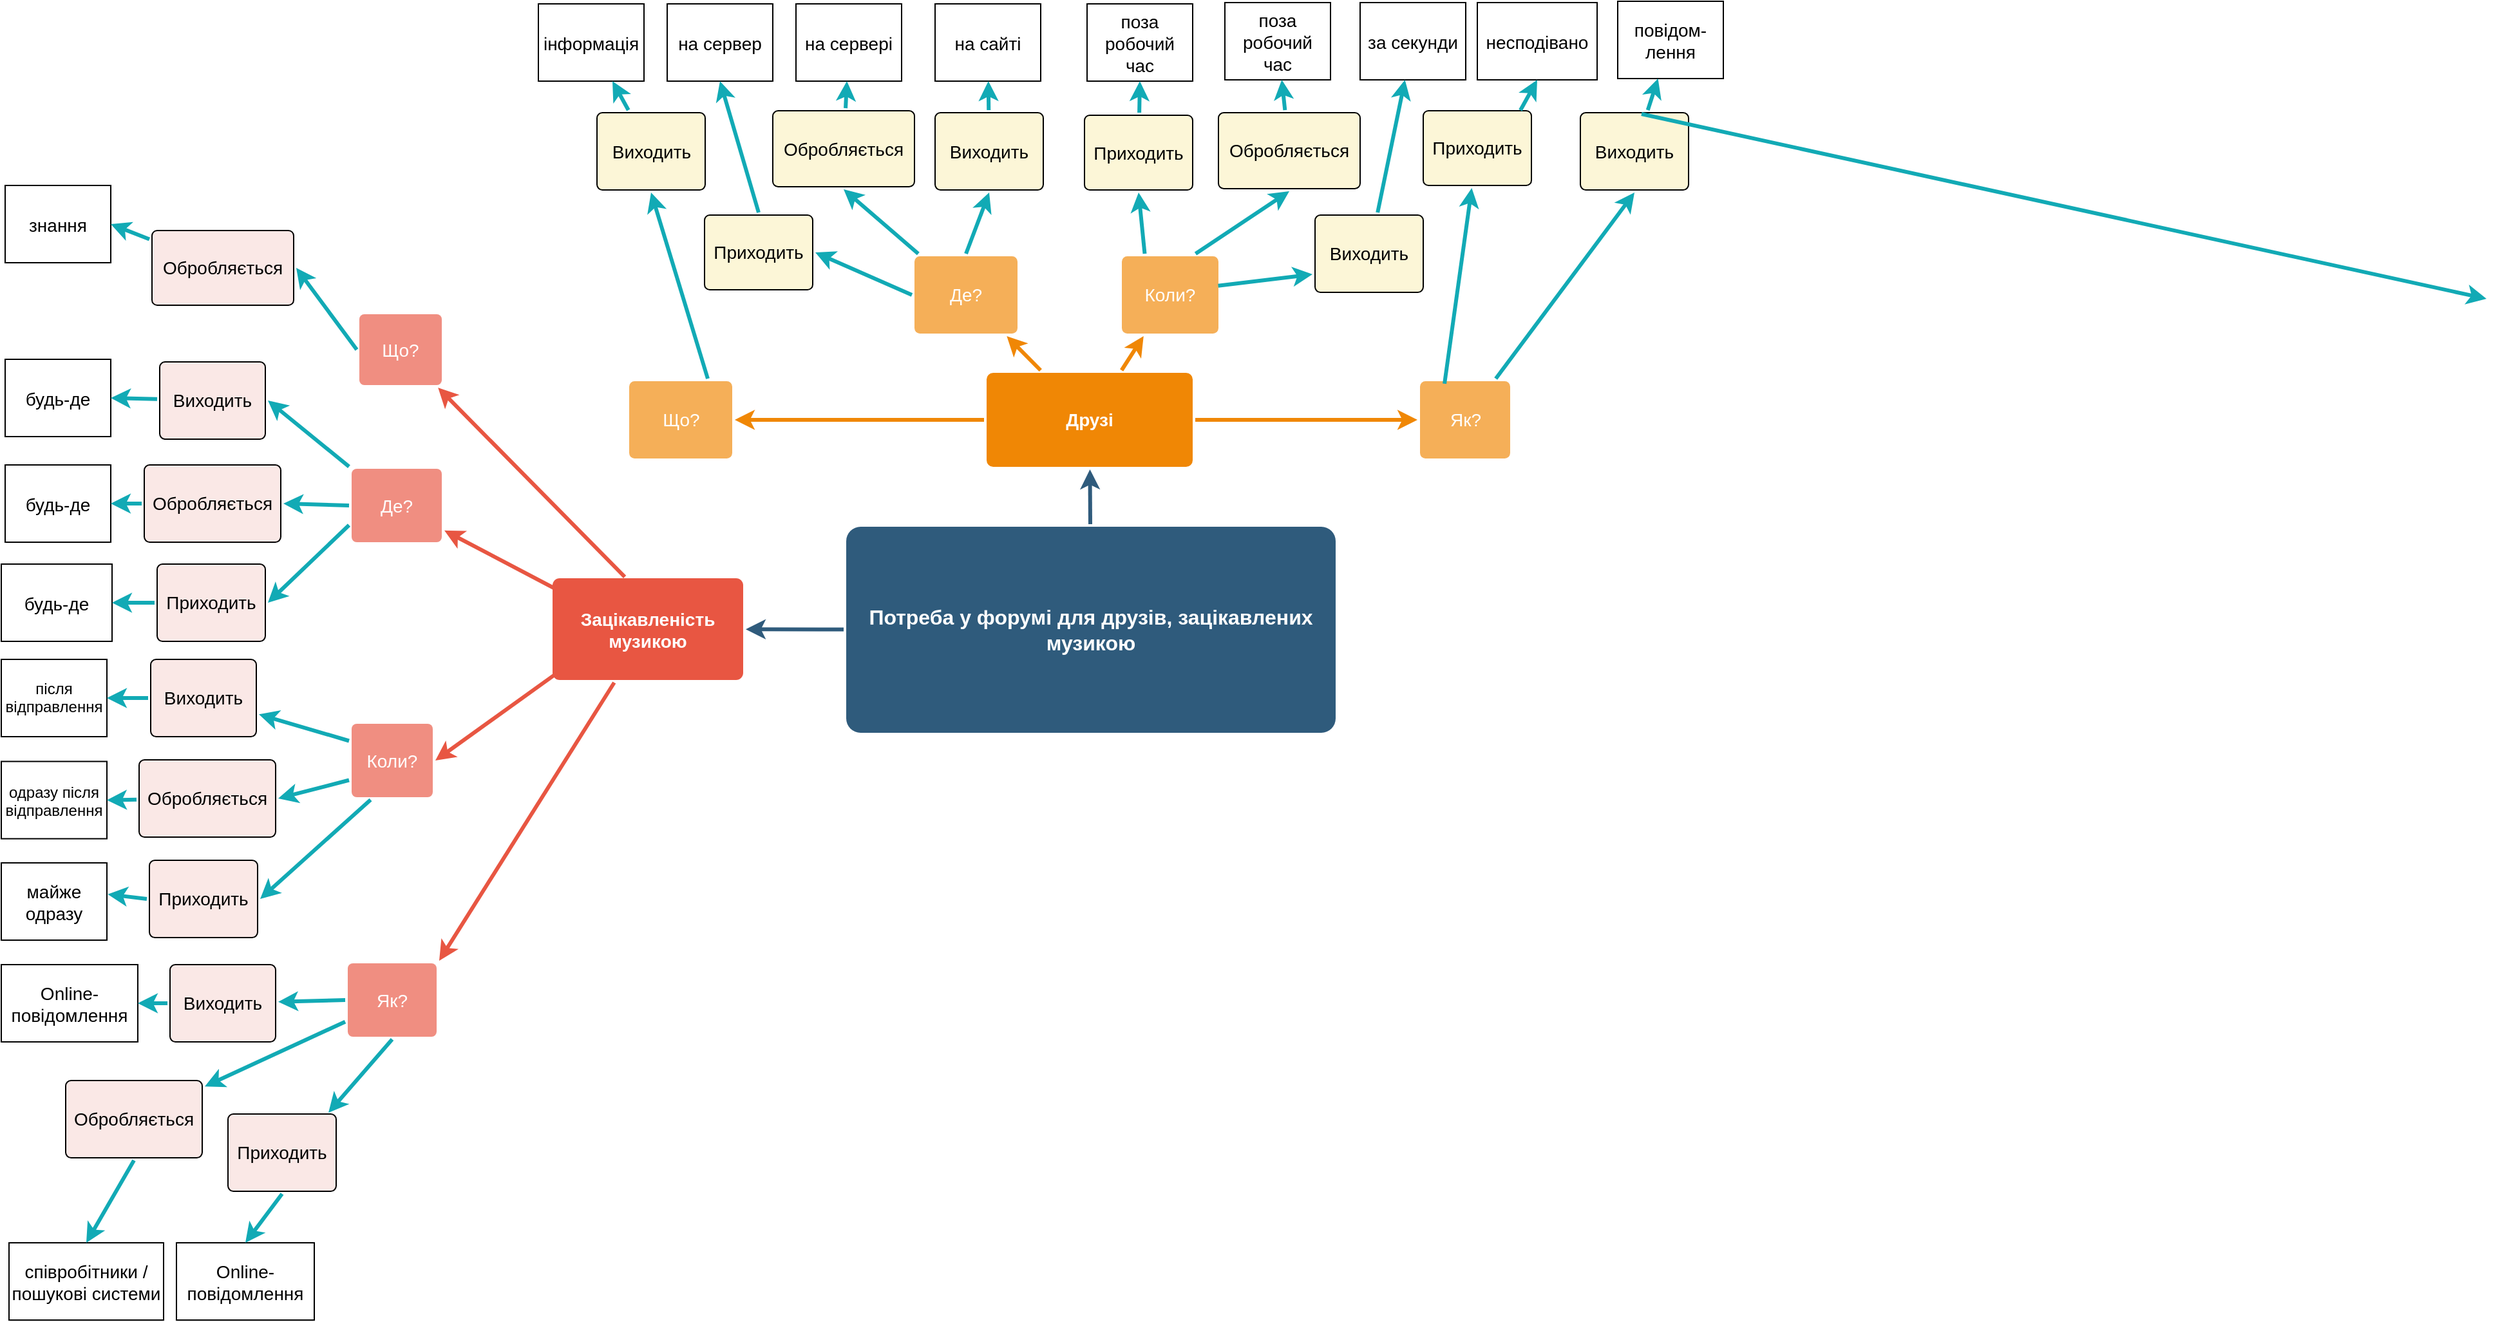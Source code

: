 <mxfile version="20.3.1" type="device"><diagram id="6a731a19-8d31-9384-78a2-239565b7b9f0" name="Page-1"><mxGraphModel dx="2585" dy="1367" grid="1" gridSize="10" guides="1" tooltips="1" connect="1" arrows="1" fold="1" page="1" pageScale="1" pageWidth="1654" pageHeight="1169" background="none" math="0" shadow="0"><root><mxCell id="0"/><mxCell id="1" parent="0"/><mxCell id="1745" value="" style="edgeStyle=none;rounded=0;jumpStyle=none;html=1;shadow=0;labelBackgroundColor=none;startArrow=none;startFill=0;endArrow=classic;endFill=1;jettySize=auto;orthogonalLoop=1;strokeColor=#2F5B7C;strokeWidth=3;fontFamily=Helvetica;fontSize=16;fontColor=#23445D;spacing=5;" parent="1" source="1749" target="1764" edge="1"><mxGeometry relative="1" as="geometry"/></mxCell><mxCell id="1748" value="" style="edgeStyle=none;rounded=0;jumpStyle=none;html=1;shadow=0;labelBackgroundColor=none;startArrow=none;startFill=0;endArrow=classic;endFill=1;jettySize=auto;orthogonalLoop=1;strokeColor=#2F5B7C;strokeWidth=3;fontFamily=Helvetica;fontSize=16;fontColor=#23445D;spacing=5;" parent="1" source="1749" target="1753" edge="1"><mxGeometry relative="1" as="geometry"/></mxCell><mxCell id="1749" value="&lt;div&gt;Потреба у форумі для друзів, зацікавлених музикою&lt;br&gt;&lt;/div&gt;" style="rounded=1;whiteSpace=wrap;html=1;shadow=0;labelBackgroundColor=none;strokeColor=none;strokeWidth=3;fillColor=#2F5B7C;fontFamily=Helvetica;fontSize=16;fontColor=#FFFFFF;align=center;fontStyle=1;spacing=5;arcSize=7;perimeterSpacing=2;" parent="1" vertex="1"><mxGeometry x="660" y="480" width="380" height="160" as="geometry"/></mxCell><mxCell id="1753" value="Зацікавленість музикою" style="rounded=1;whiteSpace=wrap;html=1;shadow=0;labelBackgroundColor=none;strokeColor=none;strokeWidth=3;fillColor=#e85642;fontFamily=Helvetica;fontSize=14;fontColor=#FFFFFF;align=center;spacing=5;fontStyle=1;arcSize=7;perimeterSpacing=2;" parent="1" vertex="1"><mxGeometry x="432" y="520" width="148" height="79" as="geometry"/></mxCell><mxCell id="1764" value="Друзі" style="rounded=1;whiteSpace=wrap;html=1;shadow=0;labelBackgroundColor=none;strokeColor=none;strokeWidth=3;fillColor=#F08705;fontFamily=Helvetica;fontSize=14;fontColor=#FFFFFF;align=center;spacing=5;fontStyle=1;arcSize=7;perimeterSpacing=2;" parent="1" vertex="1"><mxGeometry x="769" y="360.5" width="160" height="73" as="geometry"/></mxCell><mxCell id="KxXHiPZeeXsI9hDlDG1h-1823" value="Коли?" style="rounded=1;whiteSpace=wrap;html=1;shadow=0;labelBackgroundColor=none;strokeColor=none;strokeWidth=3;fillColor=#f5af58;fontFamily=Helvetica;fontSize=14;fontColor=#FFFFFF;align=center;spacing=5;arcSize=7;perimeterSpacing=2;" parent="1" vertex="1"><mxGeometry x="874" y="270" width="75" height="60" as="geometry"/></mxCell><mxCell id="KxXHiPZeeXsI9hDlDG1h-1824" value="" style="edgeStyle=none;rounded=0;jumpStyle=none;html=1;shadow=0;labelBackgroundColor=none;startArrow=none;startFill=0;endArrow=classic;endFill=1;jettySize=auto;orthogonalLoop=1;strokeColor=#F08705;strokeWidth=3;fontFamily=Helvetica;fontSize=14;fontColor=#FFFFFF;spacing=5;" parent="1" source="1764" target="KxXHiPZeeXsI9hDlDG1h-1823" edge="1"><mxGeometry relative="1" as="geometry"><mxPoint x="878" y="376" as="sourcePoint"/></mxGeometry></mxCell><mxCell id="KxXHiPZeeXsI9hDlDG1h-1825" value="Де?" style="rounded=1;whiteSpace=wrap;html=1;shadow=0;labelBackgroundColor=none;strokeColor=none;strokeWidth=3;fillColor=#f5af58;fontFamily=Helvetica;fontSize=14;fontColor=#FFFFFF;align=center;spacing=5;arcSize=7;perimeterSpacing=2;" parent="1" vertex="1"><mxGeometry x="713" y="270" width="80" height="60" as="geometry"/></mxCell><mxCell id="KxXHiPZeeXsI9hDlDG1h-1826" value="" style="edgeStyle=none;rounded=0;jumpStyle=none;html=1;shadow=0;labelBackgroundColor=none;startArrow=none;startFill=0;endArrow=classic;endFill=1;jettySize=auto;orthogonalLoop=1;strokeColor=#F08705;strokeWidth=3;fontFamily=Helvetica;fontSize=14;fontColor=#FFFFFF;spacing=5;" parent="1" source="1764" target="KxXHiPZeeXsI9hDlDG1h-1825" edge="1"><mxGeometry relative="1" as="geometry"><mxPoint x="827.603" y="378.5" as="sourcePoint"/></mxGeometry></mxCell><mxCell id="KxXHiPZeeXsI9hDlDG1h-1827" value="Що?" style="rounded=1;whiteSpace=wrap;html=1;shadow=0;labelBackgroundColor=none;strokeColor=none;strokeWidth=3;fillColor=#f5af58;fontFamily=Helvetica;fontSize=14;fontColor=#FFFFFF;align=center;spacing=5;arcSize=7;perimeterSpacing=2;" parent="1" vertex="1"><mxGeometry x="491.5" y="367" width="80" height="60" as="geometry"/></mxCell><mxCell id="KxXHiPZeeXsI9hDlDG1h-1828" value="" style="edgeStyle=none;rounded=0;jumpStyle=none;html=1;shadow=0;labelBackgroundColor=none;startArrow=none;startFill=0;endArrow=classic;endFill=1;jettySize=auto;orthogonalLoop=1;strokeColor=#F08705;strokeWidth=3;fontFamily=Helvetica;fontSize=14;fontColor=#FFFFFF;spacing=5;exitX=0;exitY=0.5;exitDx=0;exitDy=0;" parent="1" source="1764" target="KxXHiPZeeXsI9hDlDG1h-1827" edge="1"><mxGeometry relative="1" as="geometry"><mxPoint x="779" y="413" as="sourcePoint"/></mxGeometry></mxCell><mxCell id="KxXHiPZeeXsI9hDlDG1h-1829" value="Як?" style="rounded=1;whiteSpace=wrap;html=1;shadow=0;labelBackgroundColor=none;strokeColor=none;strokeWidth=3;fillColor=#f5af58;fontFamily=Helvetica;fontSize=14;fontColor=#FFFFFF;align=center;spacing=5;arcSize=7;perimeterSpacing=2;" parent="1" vertex="1"><mxGeometry x="1105.5" y="367" width="70" height="60" as="geometry"/></mxCell><mxCell id="KxXHiPZeeXsI9hDlDG1h-1830" value="" style="edgeStyle=none;rounded=0;jumpStyle=none;html=1;shadow=0;labelBackgroundColor=none;startArrow=none;startFill=0;endArrow=classic;endFill=1;jettySize=auto;orthogonalLoop=1;strokeColor=#F08705;strokeWidth=3;fontFamily=Helvetica;fontSize=14;fontColor=#FFFFFF;spacing=5;entryX=0;entryY=0.5;entryDx=0;entryDy=0;exitX=1;exitY=0.5;exitDx=0;exitDy=0;" parent="1" source="1764" target="KxXHiPZeeXsI9hDlDG1h-1829" edge="1"><mxGeometry relative="1" as="geometry"><mxPoint x="905" y="436" as="sourcePoint"/><mxPoint x="959.302" y="368" as="targetPoint"/></mxGeometry></mxCell><mxCell id="KxXHiPZeeXsI9hDlDG1h-1841" value="" style="edgeStyle=none;rounded=1;jumpStyle=none;html=1;shadow=0;labelBackgroundColor=none;startArrow=none;startFill=0;jettySize=auto;orthogonalLoop=1;strokeColor=#E85642;strokeWidth=3;fontFamily=Helvetica;fontSize=14;fontColor=#FFFFFF;spacing=5;fontStyle=1;fillColor=#b0e3e6;exitX=0.382;exitY=0.011;exitDx=0;exitDy=0;exitPerimeter=0;" parent="1" source="1753" target="KxXHiPZeeXsI9hDlDG1h-1842" edge="1"><mxGeometry relative="1" as="geometry"><mxPoint x="319.359" y="523.5" as="sourcePoint"/></mxGeometry></mxCell><mxCell id="KxXHiPZeeXsI9hDlDG1h-1842" value="Що?" style="rounded=1;whiteSpace=wrap;html=1;shadow=0;labelBackgroundColor=none;strokeColor=none;strokeWidth=3;fillColor=#f08e81;fontFamily=Helvetica;fontSize=14;fontColor=#FFFFFF;align=center;spacing=5;fontStyle=0;arcSize=7;perimeterSpacing=2;" parent="1" vertex="1"><mxGeometry x="282" y="315" width="64" height="55" as="geometry"/></mxCell><mxCell id="KxXHiPZeeXsI9hDlDG1h-1843" value="" style="edgeStyle=none;rounded=1;jumpStyle=none;html=1;shadow=0;labelBackgroundColor=none;startArrow=none;startFill=0;jettySize=auto;orthogonalLoop=1;strokeColor=#E85642;strokeWidth=3;fontFamily=Helvetica;fontSize=14;fontColor=#FFFFFF;spacing=5;fontStyle=1;fillColor=#b0e3e6;exitX=0.03;exitY=0.125;exitDx=0;exitDy=0;exitPerimeter=0;" parent="1" source="1753" target="KxXHiPZeeXsI9hDlDG1h-1844" edge="1"><mxGeometry relative="1" as="geometry"><mxPoint x="396.958" y="623.008" as="sourcePoint"/></mxGeometry></mxCell><mxCell id="KxXHiPZeeXsI9hDlDG1h-1844" value="Де?" style="rounded=1;whiteSpace=wrap;html=1;shadow=0;labelBackgroundColor=none;strokeColor=none;strokeWidth=3;fillColor=#f08e81;fontFamily=Helvetica;fontSize=14;fontColor=#FFFFFF;align=center;spacing=5;fontStyle=0;arcSize=7;perimeterSpacing=2;" parent="1" vertex="1"><mxGeometry x="276" y="435" width="70" height="57" as="geometry"/></mxCell><mxCell id="KxXHiPZeeXsI9hDlDG1h-1845" value="" style="edgeStyle=none;rounded=1;jumpStyle=none;html=1;shadow=0;labelBackgroundColor=none;startArrow=none;startFill=0;jettySize=auto;orthogonalLoop=1;strokeColor=#E85642;strokeWidth=3;fontFamily=Helvetica;fontSize=14;fontColor=#FFFFFF;spacing=5;fontStyle=1;fillColor=#b0e3e6;entryX=1;entryY=0.5;entryDx=0;entryDy=0;exitX=0.04;exitY=0.906;exitDx=0;exitDy=0;exitPerimeter=0;" parent="1" source="1753" target="KxXHiPZeeXsI9hDlDG1h-1846" edge="1"><mxGeometry relative="1" as="geometry"><mxPoint x="430.958" y="741.008" as="sourcePoint"/></mxGeometry></mxCell><mxCell id="KxXHiPZeeXsI9hDlDG1h-1846" value="Коли?" style="rounded=1;whiteSpace=wrap;html=1;shadow=0;labelBackgroundColor=none;strokeColor=none;strokeWidth=3;fillColor=#f08e81;fontFamily=Helvetica;fontSize=14;fontColor=#FFFFFF;align=center;spacing=5;fontStyle=0;arcSize=7;perimeterSpacing=2;" parent="1" vertex="1"><mxGeometry x="276" y="633" width="63" height="57" as="geometry"/></mxCell><mxCell id="KxXHiPZeeXsI9hDlDG1h-1847" value="" style="edgeStyle=none;rounded=1;jumpStyle=none;html=1;shadow=0;labelBackgroundColor=none;startArrow=none;startFill=0;jettySize=auto;orthogonalLoop=1;strokeColor=#E85642;strokeWidth=3;fontFamily=Helvetica;fontSize=14;fontColor=#FFFFFF;spacing=5;fontStyle=1;fillColor=#b0e3e6;entryX=1;entryY=0;entryDx=0;entryDy=0;" parent="1" source="1753" target="KxXHiPZeeXsI9hDlDG1h-1848" edge="1"><mxGeometry relative="1" as="geometry"><mxPoint x="472.958" y="757.008" as="sourcePoint"/></mxGeometry></mxCell><mxCell id="KxXHiPZeeXsI9hDlDG1h-1848" value="Як?" style="rounded=1;whiteSpace=wrap;html=1;shadow=0;labelBackgroundColor=none;strokeColor=none;strokeWidth=3;fillColor=#f08e81;fontFamily=Helvetica;fontSize=14;fontColor=#FFFFFF;align=center;spacing=5;fontStyle=0;arcSize=7;perimeterSpacing=2;" parent="1" vertex="1"><mxGeometry x="273" y="819" width="69" height="57" as="geometry"/></mxCell><mxCell id="KxXHiPZeeXsI9hDlDG1h-1894" value="Виходить" style="rounded=1;whiteSpace=wrap;html=1;shadow=0;fillColor=#fae8e6;fontFamily=Helvetica;fontSize=14;fontColor=#000000;align=center;spacing=5;fontStyle=0;arcSize=7;perimeterSpacing=2;direction=south;" parent="1" vertex="1"><mxGeometry x="127" y="352" width="82" height="60" as="geometry"/></mxCell><mxCell id="KxXHiPZeeXsI9hDlDG1h-1895" value="Приходить" style="rounded=1;whiteSpace=wrap;html=1;shadow=0;fillColor=#fae8e6;fontFamily=Helvetica;fontSize=14;fontColor=#000000;align=center;spacing=5;fontStyle=0;arcSize=7;perimeterSpacing=2;direction=south;" parent="1" vertex="1"><mxGeometry x="125" y="509" width="84" height="60" as="geometry"/></mxCell><mxCell id="KxXHiPZeeXsI9hDlDG1h-1896" value="будь-де" style="fontFamily=Helvetica;fontSize=14;" parent="1" vertex="1"><mxGeometry x="7" y="350" width="82" height="60" as="geometry"/></mxCell><mxCell id="KxXHiPZeeXsI9hDlDG1h-1897" value="" style="edgeStyle=none;rounded=1;jumpStyle=none;html=1;shadow=0;labelBackgroundColor=none;startArrow=none;startFill=0;jettySize=auto;orthogonalLoop=1;strokeColor=#12AAB5;strokeWidth=3;fontFamily=Helvetica;fontSize=14;fontColor=#FFFFFF;spacing=5;fontStyle=1;fillColor=#b0e3e6;entryX=1;entryY=0.5;entryDx=0;entryDy=0;" parent="1" source="KxXHiPZeeXsI9hDlDG1h-1894" target="KxXHiPZeeXsI9hDlDG1h-1896" edge="1"><mxGeometry relative="1" as="geometry"><mxPoint x="120.5" y="417.5" as="sourcePoint"/><mxPoint x="112" y="365.5" as="targetPoint"/></mxGeometry></mxCell><mxCell id="KxXHiPZeeXsI9hDlDG1h-1898" value="будь-де" style="fontFamily=Helvetica;fontSize=14;" parent="1" vertex="1"><mxGeometry x="7" y="432" width="82" height="60" as="geometry"/></mxCell><mxCell id="KxXHiPZeeXsI9hDlDG1h-1899" value="будь-де" style="fontFamily=Helvetica;fontSize=14;" parent="1" vertex="1"><mxGeometry x="4" y="509" width="86" height="60" as="geometry"/></mxCell><mxCell id="KxXHiPZeeXsI9hDlDG1h-1900" value="" style="edgeStyle=none;rounded=1;jumpStyle=none;html=1;shadow=0;labelBackgroundColor=none;startArrow=none;startFill=0;jettySize=auto;orthogonalLoop=1;strokeColor=#12AAB5;strokeWidth=3;fontFamily=Helvetica;fontSize=14;fontColor=#FFFFFF;spacing=5;fontStyle=1;fillColor=#b0e3e6;entryX=1;entryY=0.5;entryDx=0;entryDy=0;" parent="1" source="KxXHiPZeeXsI9hDlDG1h-1895" target="KxXHiPZeeXsI9hDlDG1h-1899" edge="1"><mxGeometry relative="1" as="geometry"><mxPoint x="113" y="646.5" as="sourcePoint"/><mxPoint x="97" y="544" as="targetPoint"/></mxGeometry></mxCell><mxCell id="KxXHiPZeeXsI9hDlDG1h-1901" value="" style="edgeStyle=none;rounded=1;jumpStyle=none;html=1;shadow=0;labelBackgroundColor=none;startArrow=none;startFill=0;jettySize=auto;orthogonalLoop=1;strokeColor=#12AAB5;strokeWidth=3;fontFamily=Helvetica;fontSize=14;fontColor=#FFFFFF;spacing=5;fontStyle=1;fillColor=#b0e3e6;entryX=1;entryY=0.5;entryDx=0;entryDy=0;exitX=0.5;exitY=1;exitDx=0;exitDy=0;" parent="1" source="KxXHiPZeeXsI9hDlDG1h-1910" target="KxXHiPZeeXsI9hDlDG1h-1898" edge="1"><mxGeometry relative="1" as="geometry"><mxPoint x="-5" y="459.076" as="sourcePoint"/><mxPoint x="148" y="656.5" as="targetPoint"/></mxGeometry></mxCell><mxCell id="KxXHiPZeeXsI9hDlDG1h-1902" value="Виходить" style="rounded=1;whiteSpace=wrap;html=1;shadow=0;fillColor=#fae8e6;fontFamily=Helvetica;fontSize=14;fontColor=#000000;align=center;spacing=5;fontStyle=0;arcSize=7;perimeterSpacing=2;direction=south;" parent="1" vertex="1"><mxGeometry x="120" y="583" width="82" height="60" as="geometry"/></mxCell><mxCell id="KxXHiPZeeXsI9hDlDG1h-1903" value="Приходить" style="rounded=1;whiteSpace=wrap;html=1;shadow=0;fillColor=#fae8e6;fontFamily=Helvetica;fontSize=14;fontColor=#000000;align=center;spacing=5;fontStyle=0;arcSize=7;perimeterSpacing=2;direction=south;" parent="1" vertex="1"><mxGeometry x="119" y="739" width="84" height="60" as="geometry"/></mxCell><mxCell id="KxXHiPZeeXsI9hDlDG1h-1904" value="після&#xA;відправлення&#xA;" style="fontFamily=Helvetica;fontSize=12;verticalAlign=bottom;" parent="1" vertex="1"><mxGeometry x="4" y="583" width="82" height="60" as="geometry"/></mxCell><mxCell id="KxXHiPZeeXsI9hDlDG1h-1905" value="" style="edgeStyle=none;rounded=1;jumpStyle=none;html=1;shadow=0;labelBackgroundColor=none;startArrow=none;startFill=0;jettySize=auto;orthogonalLoop=1;strokeColor=#12AAB5;strokeWidth=3;fontFamily=Helvetica;fontSize=14;fontColor=#FFFFFF;spacing=5;fontStyle=1;fillColor=#b0e3e6;entryX=1;entryY=0.5;entryDx=0;entryDy=0;" parent="1" source="KxXHiPZeeXsI9hDlDG1h-1902" target="KxXHiPZeeXsI9hDlDG1h-1904" edge="1"><mxGeometry relative="1" as="geometry"><mxPoint x="124.5" y="650.5" as="sourcePoint"/><mxPoint x="116" y="598.5" as="targetPoint"/></mxGeometry></mxCell><mxCell id="KxXHiPZeeXsI9hDlDG1h-1906" value="одразу після&#xA;відправлення" style="fontFamily=Helvetica;fontSize=12;spacing=0;" parent="1" vertex="1"><mxGeometry x="4" y="662.25" width="82" height="60" as="geometry"/></mxCell><mxCell id="KxXHiPZeeXsI9hDlDG1h-1907" value="майже&#xA;одразу" style="fontFamily=Helvetica;fontSize=14;" parent="1" vertex="1"><mxGeometry x="4" y="741" width="82" height="60" as="geometry"/></mxCell><mxCell id="KxXHiPZeeXsI9hDlDG1h-1908" value="" style="edgeStyle=none;rounded=1;jumpStyle=none;html=1;shadow=0;labelBackgroundColor=none;startArrow=none;startFill=0;jettySize=auto;orthogonalLoop=1;strokeColor=#12AAB5;strokeWidth=3;fontFamily=Helvetica;fontSize=14;fontColor=#FFFFFF;spacing=5;fontStyle=1;fillColor=#b0e3e6;entryX=1.008;entryY=0.406;entryDx=0;entryDy=0;entryPerimeter=0;exitX=0.5;exitY=1;exitDx=0;exitDy=0;" parent="1" source="KxXHiPZeeXsI9hDlDG1h-1903" target="KxXHiPZeeXsI9hDlDG1h-1907" edge="1"><mxGeometry relative="1" as="geometry"><mxPoint x="117" y="879.5" as="sourcePoint"/><mxPoint x="40" y="903.623" as="targetPoint"/></mxGeometry></mxCell><mxCell id="KxXHiPZeeXsI9hDlDG1h-1909" value="" style="edgeStyle=none;rounded=1;jumpStyle=none;html=1;shadow=0;labelBackgroundColor=none;startArrow=none;startFill=0;jettySize=auto;orthogonalLoop=1;strokeColor=#12AAB5;strokeWidth=3;fontFamily=Helvetica;fontSize=14;fontColor=#FFFFFF;spacing=5;fontStyle=1;fillColor=#b0e3e6;entryX=1;entryY=0.5;entryDx=0;entryDy=0;" parent="1" source="KxXHiPZeeXsI9hDlDG1h-1911" target="KxXHiPZeeXsI9hDlDG1h-1906" edge="1"><mxGeometry relative="1" as="geometry"><mxPoint x="-1.0" y="692.018" as="sourcePoint"/><mxPoint x="152" y="889.5" as="targetPoint"/></mxGeometry></mxCell><mxCell id="KxXHiPZeeXsI9hDlDG1h-1910" value="Обробляється" style="rounded=1;whiteSpace=wrap;html=1;shadow=0;fillColor=#fae8e6;fontFamily=Helvetica;fontSize=14;fontColor=#000000;align=center;spacing=5;fontStyle=0;arcSize=7;perimeterSpacing=2;direction=south;" parent="1" vertex="1"><mxGeometry x="115" y="432" width="106" height="60" as="geometry"/></mxCell><mxCell id="KxXHiPZeeXsI9hDlDG1h-1911" value="Обробляється" style="rounded=1;whiteSpace=wrap;html=1;shadow=0;fillColor=#fae8e6;fontFamily=Helvetica;fontSize=14;fontColor=#000000;align=center;spacing=5;fontStyle=0;arcSize=7;perimeterSpacing=2;direction=south;" parent="1" vertex="1"><mxGeometry x="111" y="661" width="106" height="60" as="geometry"/></mxCell><mxCell id="KxXHiPZeeXsI9hDlDG1h-1916" value="Обробляється" style="rounded=1;whiteSpace=wrap;html=1;shadow=0;fillColor=#fae8e6;fontFamily=Helvetica;fontSize=14;fontColor=#000000;align=center;spacing=5;fontStyle=0;arcSize=7;perimeterSpacing=2;direction=south;" parent="1" vertex="1"><mxGeometry x="121" y="250" width="110" height="58" as="geometry"/></mxCell><mxCell id="KxXHiPZeeXsI9hDlDG1h-1919" value="" style="edgeStyle=none;rounded=1;jumpStyle=none;html=1;shadow=0;labelBackgroundColor=none;startArrow=none;startFill=0;jettySize=auto;orthogonalLoop=1;strokeColor=#12AAB5;strokeWidth=3;fontFamily=Helvetica;fontSize=14;fontColor=#FFFFFF;spacing=5;fontStyle=1;fillColor=#b0e3e6;exitX=0;exitY=0.5;exitDx=0;exitDy=0;entryX=0.5;entryY=0;entryDx=0;entryDy=0;" parent="1" source="KxXHiPZeeXsI9hDlDG1h-1842" target="KxXHiPZeeXsI9hDlDG1h-1916" edge="1"><mxGeometry relative="1" as="geometry"><mxPoint x="379" y="323" as="sourcePoint"/><mxPoint x="427" y="253.0" as="targetPoint"/></mxGeometry></mxCell><mxCell id="KxXHiPZeeXsI9hDlDG1h-1921" value="знання" style="fontFamily=Helvetica;fontSize=14;" parent="1" vertex="1"><mxGeometry x="7" y="215" width="82" height="60" as="geometry"/></mxCell><mxCell id="KxXHiPZeeXsI9hDlDG1h-1922" value="" style="edgeStyle=none;rounded=1;jumpStyle=none;html=1;shadow=0;labelBackgroundColor=none;startArrow=none;startFill=0;jettySize=auto;orthogonalLoop=1;strokeColor=#12AAB5;strokeWidth=3;fontFamily=Helvetica;fontSize=14;fontColor=#FFFFFF;spacing=5;fontStyle=1;fillColor=#b0e3e6;entryX=1;entryY=0.5;entryDx=0;entryDy=0;" parent="1" source="KxXHiPZeeXsI9hDlDG1h-1916" target="KxXHiPZeeXsI9hDlDG1h-1921" edge="1"><mxGeometry relative="1" as="geometry"><mxPoint x="479.5" y="342" as="sourcePoint"/><mxPoint x="471" y="290" as="targetPoint"/></mxGeometry></mxCell><mxCell id="KxXHiPZeeXsI9hDlDG1h-1953" value="" style="edgeStyle=none;rounded=1;jumpStyle=none;html=1;shadow=0;labelBackgroundColor=none;startArrow=none;startFill=0;jettySize=auto;orthogonalLoop=1;strokeColor=#12AAB5;strokeWidth=3;fontFamily=Helvetica;fontSize=14;fontColor=#FFFFFF;spacing=5;fontStyle=1;fillColor=#b0e3e6;entryX=0.5;entryY=0;entryDx=0;entryDy=0;" parent="1" source="KxXHiPZeeXsI9hDlDG1h-1844" target="KxXHiPZeeXsI9hDlDG1h-1894" edge="1"><mxGeometry relative="1" as="geometry"><mxPoint x="107" y="368.911" as="sourcePoint"/><mxPoint x="71.0" y="368" as="targetPoint"/></mxGeometry></mxCell><mxCell id="KxXHiPZeeXsI9hDlDG1h-1954" value="" style="edgeStyle=none;rounded=1;jumpStyle=none;html=1;shadow=0;labelBackgroundColor=none;startArrow=none;startFill=0;jettySize=auto;orthogonalLoop=1;strokeColor=#12AAB5;strokeWidth=3;fontFamily=Helvetica;fontSize=14;fontColor=#FFFFFF;spacing=5;fontStyle=1;fillColor=#b0e3e6;entryX=0.5;entryY=0;entryDx=0;entryDy=0;exitX=0;exitY=0.5;exitDx=0;exitDy=0;" parent="1" source="KxXHiPZeeXsI9hDlDG1h-1844" target="KxXHiPZeeXsI9hDlDG1h-1910" edge="1"><mxGeometry relative="1" as="geometry"><mxPoint x="248.371" y="443.0" as="sourcePoint"/><mxPoint x="193" y="386.0" as="targetPoint"/></mxGeometry></mxCell><mxCell id="KxXHiPZeeXsI9hDlDG1h-1955" value="" style="edgeStyle=none;rounded=1;jumpStyle=none;html=1;shadow=0;labelBackgroundColor=none;startArrow=none;startFill=0;jettySize=auto;orthogonalLoop=1;strokeColor=#12AAB5;strokeWidth=3;fontFamily=Helvetica;fontSize=14;fontColor=#FFFFFF;spacing=5;fontStyle=1;fillColor=#b0e3e6;entryX=0.5;entryY=0;entryDx=0;entryDy=0;exitX=0;exitY=0.75;exitDx=0;exitDy=0;" parent="1" source="KxXHiPZeeXsI9hDlDG1h-1844" target="KxXHiPZeeXsI9hDlDG1h-1895" edge="1"><mxGeometry relative="1" as="geometry"><mxPoint x="249" y="485" as="sourcePoint"/><mxPoint x="203" y="396.0" as="targetPoint"/></mxGeometry></mxCell><mxCell id="KxXHiPZeeXsI9hDlDG1h-1956" value="" style="edgeStyle=none;rounded=1;jumpStyle=none;html=1;shadow=0;labelBackgroundColor=none;startArrow=none;startFill=0;jettySize=auto;orthogonalLoop=1;strokeColor=#12AAB5;strokeWidth=3;fontFamily=Helvetica;fontSize=14;fontColor=#FFFFFF;spacing=5;fontStyle=1;fillColor=#b0e3e6;exitX=0;exitY=0.25;exitDx=0;exitDy=0;" parent="1" source="KxXHiPZeeXsI9hDlDG1h-1846" target="KxXHiPZeeXsI9hDlDG1h-1902" edge="1"><mxGeometry relative="1" as="geometry"><mxPoint x="257" y="623" as="sourcePoint"/><mxPoint x="213" y="406.0" as="targetPoint"/></mxGeometry></mxCell><mxCell id="KxXHiPZeeXsI9hDlDG1h-1957" value="" style="edgeStyle=none;rounded=1;jumpStyle=none;html=1;shadow=0;labelBackgroundColor=none;startArrow=none;startFill=0;jettySize=auto;orthogonalLoop=1;strokeColor=#12AAB5;strokeWidth=3;fontFamily=Helvetica;fontSize=14;fontColor=#FFFFFF;spacing=5;fontStyle=1;fillColor=#b0e3e6;entryX=0.5;entryY=0;entryDx=0;entryDy=0;exitX=0;exitY=0.75;exitDx=0;exitDy=0;" parent="1" source="KxXHiPZeeXsI9hDlDG1h-1846" target="KxXHiPZeeXsI9hDlDG1h-1911" edge="1"><mxGeometry relative="1" as="geometry"><mxPoint x="278.371" y="473.0" as="sourcePoint"/><mxPoint x="223" y="416.0" as="targetPoint"/></mxGeometry></mxCell><mxCell id="KxXHiPZeeXsI9hDlDG1h-1958" value="" style="edgeStyle=none;rounded=1;jumpStyle=none;html=1;shadow=0;labelBackgroundColor=none;startArrow=none;startFill=0;jettySize=auto;orthogonalLoop=1;strokeColor=#12AAB5;strokeWidth=3;fontFamily=Helvetica;fontSize=14;fontColor=#FFFFFF;spacing=5;fontStyle=1;fillColor=#b0e3e6;entryX=0.5;entryY=0;entryDx=0;entryDy=0;exitX=0.25;exitY=1;exitDx=0;exitDy=0;" parent="1" source="KxXHiPZeeXsI9hDlDG1h-1846" target="KxXHiPZeeXsI9hDlDG1h-1903" edge="1"><mxGeometry relative="1" as="geometry"><mxPoint x="257" y="676" as="sourcePoint"/><mxPoint x="233" y="426.0" as="targetPoint"/></mxGeometry></mxCell><mxCell id="KxXHiPZeeXsI9hDlDG1h-1997" value="Виходить" style="rounded=1;whiteSpace=wrap;html=1;shadow=0;fillColor=#fae8e6;fontFamily=Helvetica;fontSize=14;fontColor=#000000;align=center;spacing=5;fontStyle=0;arcSize=7;perimeterSpacing=2;direction=south;" parent="1" vertex="1"><mxGeometry x="135" y="820" width="82" height="60" as="geometry"/></mxCell><mxCell id="KxXHiPZeeXsI9hDlDG1h-1998" value="Приходить" style="rounded=1;whiteSpace=wrap;html=1;shadow=0;fillColor=#fae8e6;fontFamily=Helvetica;fontSize=14;fontColor=#000000;align=center;spacing=5;fontStyle=0;arcSize=7;perimeterSpacing=2;direction=south;" parent="1" vertex="1"><mxGeometry x="180" y="936" width="84" height="60" as="geometry"/></mxCell><mxCell id="KxXHiPZeeXsI9hDlDG1h-1999" value="Online-&#xA;повідомлення" style="fontFamily=Helvetica;fontSize=14;" parent="1" vertex="1"><mxGeometry x="4" y="820" width="106" height="60" as="geometry"/></mxCell><mxCell id="KxXHiPZeeXsI9hDlDG1h-2000" value="" style="edgeStyle=none;rounded=1;jumpStyle=none;html=1;shadow=0;labelBackgroundColor=none;startArrow=none;startFill=0;jettySize=auto;orthogonalLoop=1;strokeColor=#12AAB5;strokeWidth=3;fontFamily=Helvetica;fontSize=14;fontColor=#FFFFFF;spacing=5;fontStyle=1;fillColor=#b0e3e6;entryX=1;entryY=0.5;entryDx=0;entryDy=0;" parent="1" source="KxXHiPZeeXsI9hDlDG1h-1997" target="KxXHiPZeeXsI9hDlDG1h-1999" edge="1"><mxGeometry relative="1" as="geometry"><mxPoint x="124.5" y="887.5" as="sourcePoint"/><mxPoint x="116" y="835.5" as="targetPoint"/></mxGeometry></mxCell><mxCell id="KxXHiPZeeXsI9hDlDG1h-2001" value="співробітники / &#xA;пошукові системи" style="fontFamily=Helvetica;fontSize=14;" parent="1" vertex="1"><mxGeometry x="10" y="1036" width="120" height="60" as="geometry"/></mxCell><mxCell id="KxXHiPZeeXsI9hDlDG1h-2002" value="Online-&#xA;повідомлення" style="fontFamily=Helvetica;fontSize=14;" parent="1" vertex="1"><mxGeometry x="140" y="1036" width="107" height="60" as="geometry"/></mxCell><mxCell id="KxXHiPZeeXsI9hDlDG1h-2003" value="" style="edgeStyle=none;rounded=1;jumpStyle=none;html=1;shadow=0;labelBackgroundColor=none;startArrow=none;startFill=0;jettySize=auto;orthogonalLoop=1;strokeColor=#12AAB5;strokeWidth=3;fontFamily=Helvetica;fontSize=14;fontColor=#FFFFFF;spacing=5;fontStyle=1;fillColor=#b0e3e6;entryX=0.5;entryY=0;entryDx=0;entryDy=0;exitX=1;exitY=0.5;exitDx=0;exitDy=0;" parent="1" source="KxXHiPZeeXsI9hDlDG1h-1998" target="KxXHiPZeeXsI9hDlDG1h-2002" edge="1"><mxGeometry relative="1" as="geometry"><mxPoint x="210" y="990" as="sourcePoint"/><mxPoint x="181" y="1046" as="targetPoint"/></mxGeometry></mxCell><mxCell id="KxXHiPZeeXsI9hDlDG1h-2004" value="" style="edgeStyle=none;rounded=1;jumpStyle=none;html=1;shadow=0;labelBackgroundColor=none;startArrow=none;startFill=0;jettySize=auto;orthogonalLoop=1;strokeColor=#12AAB5;strokeWidth=3;fontFamily=Helvetica;fontSize=14;fontColor=#FFFFFF;spacing=5;fontStyle=1;fillColor=#b0e3e6;entryX=0.5;entryY=0;entryDx=0;entryDy=0;exitX=1;exitY=0.5;exitDx=0;exitDy=0;" parent="1" source="KxXHiPZeeXsI9hDlDG1h-2005" target="KxXHiPZeeXsI9hDlDG1h-2001" edge="1"><mxGeometry relative="1" as="geometry"><mxPoint x="-77.0" y="910.018" as="sourcePoint"/><mxPoint x="76" y="1107.5" as="targetPoint"/></mxGeometry></mxCell><mxCell id="KxXHiPZeeXsI9hDlDG1h-2005" value="Обробляється" style="rounded=1;whiteSpace=wrap;html=1;shadow=0;fillColor=#fae8e6;fontFamily=Helvetica;fontSize=14;fontColor=#000000;align=center;spacing=5;fontStyle=0;arcSize=7;perimeterSpacing=2;direction=south;" parent="1" vertex="1"><mxGeometry x="54" y="910" width="106" height="60" as="geometry"/></mxCell><mxCell id="KxXHiPZeeXsI9hDlDG1h-2006" value="" style="edgeStyle=none;rounded=1;jumpStyle=none;html=1;shadow=0;labelBackgroundColor=none;startArrow=none;startFill=0;jettySize=auto;orthogonalLoop=1;strokeColor=#12AAB5;strokeWidth=3;fontFamily=Helvetica;fontSize=14;fontColor=#FFFFFF;spacing=5;fontStyle=1;fillColor=#b0e3e6;exitX=0;exitY=0.5;exitDx=0;exitDy=0;" parent="1" source="KxXHiPZeeXsI9hDlDG1h-1848" target="KxXHiPZeeXsI9hDlDG1h-1997" edge="1"><mxGeometry relative="1" as="geometry"><mxPoint x="233" y="836.863" as="sourcePoint"/><mxPoint x="213" y="643.0" as="targetPoint"/></mxGeometry></mxCell><mxCell id="KxXHiPZeeXsI9hDlDG1h-2007" value="" style="edgeStyle=none;rounded=1;jumpStyle=none;html=1;shadow=0;labelBackgroundColor=none;startArrow=none;startFill=0;jettySize=auto;orthogonalLoop=1;strokeColor=#12AAB5;strokeWidth=3;fontFamily=Helvetica;fontSize=14;fontColor=#FFFFFF;spacing=5;fontStyle=1;fillColor=#b0e3e6;" parent="1" source="KxXHiPZeeXsI9hDlDG1h-1848" target="KxXHiPZeeXsI9hDlDG1h-2005" edge="1"><mxGeometry relative="1" as="geometry"><mxPoint x="182" y="871" as="sourcePoint"/><mxPoint x="172" y="653.0" as="targetPoint"/></mxGeometry></mxCell><mxCell id="KxXHiPZeeXsI9hDlDG1h-2008" value="" style="edgeStyle=none;rounded=1;jumpStyle=none;html=1;shadow=0;labelBackgroundColor=none;startArrow=none;startFill=0;jettySize=auto;orthogonalLoop=1;strokeColor=#12AAB5;strokeWidth=3;fontFamily=Helvetica;fontSize=14;fontColor=#FFFFFF;spacing=5;fontStyle=1;fillColor=#b0e3e6;exitX=0.5;exitY=1;exitDx=0;exitDy=0;entryX=0.016;entryY=0.091;entryDx=0;entryDy=0;entryPerimeter=0;" parent="1" source="KxXHiPZeeXsI9hDlDG1h-1848" target="KxXHiPZeeXsI9hDlDG1h-1998" edge="1"><mxGeometry relative="1" as="geometry"><mxPoint x="215.5" y="871" as="sourcePoint"/><mxPoint x="183" y="943" as="targetPoint"/></mxGeometry></mxCell><mxCell id="KxXHiPZeeXsI9hDlDG1h-2012" value="Виходить" style="rounded=1;whiteSpace=wrap;html=1;shadow=0;fillColor=#fcf6d7;fontFamily=Helvetica;fontSize=14;fontColor=#000000;align=center;spacing=5;fontStyle=0;arcSize=7;perimeterSpacing=2;" parent="1" vertex="1"><mxGeometry x="466.5" y="158.5" width="84" height="60" as="geometry"/></mxCell><mxCell id="KxXHiPZeeXsI9hDlDG1h-2018" value="інформація" style="fontFamily=Helvetica;fontSize=14;" parent="1" vertex="1"><mxGeometry x="421" y="74" width="82" height="60" as="geometry"/></mxCell><mxCell id="KxXHiPZeeXsI9hDlDG1h-2019" value="" style="edgeStyle=none;rounded=1;jumpStyle=none;html=1;shadow=0;labelBackgroundColor=none;startArrow=none;startFill=0;jettySize=auto;orthogonalLoop=1;strokeColor=#12AAB5;strokeWidth=3;fontFamily=Helvetica;fontSize=14;fontColor=#FFFFFF;spacing=5;fontStyle=1;fillColor=#b0e3e6;" parent="1" source="KxXHiPZeeXsI9hDlDG1h-2012" target="KxXHiPZeeXsI9hDlDG1h-2018" edge="1"><mxGeometry relative="1" as="geometry"><mxPoint x="751.5" y="288.5" as="sourcePoint"/><mxPoint x="354.5" y="141.5" as="targetPoint"/></mxGeometry></mxCell><mxCell id="KxXHiPZeeXsI9hDlDG1h-2021" value="" style="edgeStyle=none;rounded=1;jumpStyle=none;html=1;shadow=0;labelBackgroundColor=none;startArrow=none;startFill=0;jettySize=auto;orthogonalLoop=1;strokeColor=#12AAB5;strokeWidth=3;fontFamily=Helvetica;fontSize=14;fontColor=#FFFFFF;spacing=5;fontStyle=1;fillColor=#b0e3e6;exitX=0.75;exitY=0;exitDx=0;exitDy=0;entryX=0.5;entryY=1;entryDx=0;entryDy=0;" parent="1" source="KxXHiPZeeXsI9hDlDG1h-1827" target="KxXHiPZeeXsI9hDlDG1h-2012" edge="1"><mxGeometry relative="1" as="geometry"><mxPoint x="664.5" y="345.5" as="sourcePoint"/><mxPoint x="701.5" y="294.5" as="targetPoint"/></mxGeometry></mxCell><mxCell id="KxXHiPZeeXsI9hDlDG1h-2022" value="Приходить" style="rounded=1;whiteSpace=wrap;html=1;shadow=0;fillColor=#fcf6d7;fontFamily=Helvetica;fontSize=14;fontColor=#000000;align=center;spacing=5;fontStyle=0;arcSize=7;perimeterSpacing=2;" parent="1" vertex="1"><mxGeometry x="550" y="238" width="84" height="58" as="geometry"/></mxCell><mxCell id="KxXHiPZeeXsI9hDlDG1h-2023" value="Обробляється" style="rounded=1;whiteSpace=wrap;html=1;shadow=0;fillColor=#fcf6d7;fontFamily=Helvetica;fontSize=14;fontColor=#000000;align=center;spacing=5;fontStyle=0;arcSize=7;perimeterSpacing=2;" parent="1" vertex="1"><mxGeometry x="603" y="157" width="110" height="59" as="geometry"/></mxCell><mxCell id="KxXHiPZeeXsI9hDlDG1h-2024" value="Виходить" style="rounded=1;whiteSpace=wrap;html=1;shadow=0;fillColor=#fcf6d7;fontFamily=Helvetica;fontSize=14;fontColor=#000000;align=center;spacing=5;fontStyle=0;arcSize=7;perimeterSpacing=2;" parent="1" vertex="1"><mxGeometry x="729" y="158.5" width="84" height="60" as="geometry"/></mxCell><mxCell id="KxXHiPZeeXsI9hDlDG1h-2025" value="" style="edgeStyle=none;rounded=1;jumpStyle=none;html=1;shadow=0;labelBackgroundColor=none;startArrow=none;startFill=0;jettySize=auto;orthogonalLoop=1;strokeColor=#12AAB5;strokeWidth=3;fontFamily=Helvetica;fontSize=14;fontColor=#FFFFFF;spacing=5;fontStyle=1;fillColor=#b0e3e6;exitX=0;exitY=0.5;exitDx=0;exitDy=0;entryX=1;entryY=0.5;entryDx=0;entryDy=0;" parent="1" source="KxXHiPZeeXsI9hDlDG1h-1825" target="KxXHiPZeeXsI9hDlDG1h-2022" edge="1"><mxGeometry relative="1" as="geometry"><mxPoint x="804" y="384.0" as="sourcePoint"/><mxPoint x="1113.5" y="274.5" as="targetPoint"/></mxGeometry></mxCell><mxCell id="KxXHiPZeeXsI9hDlDG1h-2026" value="" style="edgeStyle=none;rounded=1;jumpStyle=none;html=1;shadow=0;labelBackgroundColor=none;startArrow=none;startFill=0;jettySize=auto;orthogonalLoop=1;strokeColor=#12AAB5;strokeWidth=3;fontFamily=Helvetica;fontSize=14;fontColor=#FFFFFF;spacing=5;fontStyle=1;fillColor=#b0e3e6;entryX=0.5;entryY=1;entryDx=0;entryDy=0;" parent="1" source="KxXHiPZeeXsI9hDlDG1h-1825" target="KxXHiPZeeXsI9hDlDG1h-2023" edge="1"><mxGeometry relative="1" as="geometry"><mxPoint x="846" y="368.0" as="sourcePoint"/><mxPoint x="1195.193" y="285.5" as="targetPoint"/></mxGeometry></mxCell><mxCell id="KxXHiPZeeXsI9hDlDG1h-2027" value="на сервер" style="fontFamily=Helvetica;fontSize=14;" parent="1" vertex="1"><mxGeometry x="521" y="74" width="82" height="60" as="geometry"/></mxCell><mxCell id="KxXHiPZeeXsI9hDlDG1h-2028" value="" style="edgeStyle=none;rounded=1;jumpStyle=none;html=1;shadow=0;labelBackgroundColor=none;startArrow=none;startFill=0;jettySize=auto;orthogonalLoop=1;strokeColor=#12AAB5;strokeWidth=3;fontFamily=Helvetica;fontSize=14;fontColor=#FFFFFF;spacing=5;fontStyle=1;fillColor=#b0e3e6;entryX=0.5;entryY=1;entryDx=0;entryDy=0;exitX=0.5;exitY=0;exitDx=0;exitDy=0;" parent="1" source="KxXHiPZeeXsI9hDlDG1h-2022" target="KxXHiPZeeXsI9hDlDG1h-2027" edge="1"><mxGeometry relative="1" as="geometry"><mxPoint x="587.091" y="226.5" as="sourcePoint"/><mxPoint x="1073.5" y="268.5" as="targetPoint"/></mxGeometry></mxCell><mxCell id="KxXHiPZeeXsI9hDlDG1h-2029" value="на сервері" style="fontFamily=Helvetica;fontSize=14;" parent="1" vertex="1"><mxGeometry x="621" y="74" width="82" height="60" as="geometry"/></mxCell><mxCell id="KxXHiPZeeXsI9hDlDG1h-2030" value="на сайті" style="fontFamily=Helvetica;fontSize=14;" parent="1" vertex="1"><mxGeometry x="729" y="74" width="82" height="60" as="geometry"/></mxCell><mxCell id="KxXHiPZeeXsI9hDlDG1h-2031" value="" style="edgeStyle=none;rounded=1;jumpStyle=none;html=1;shadow=0;labelBackgroundColor=none;startArrow=none;startFill=0;jettySize=auto;orthogonalLoop=1;strokeColor=#12AAB5;strokeWidth=3;fontFamily=Helvetica;fontSize=14;fontColor=#FFFFFF;spacing=5;fontStyle=1;fillColor=#b0e3e6;" parent="1" source="KxXHiPZeeXsI9hDlDG1h-2024" target="KxXHiPZeeXsI9hDlDG1h-2030" edge="1"><mxGeometry relative="1" as="geometry"><mxPoint x="1081.5" y="291.5" as="sourcePoint"/><mxPoint x="684.5" y="144.5" as="targetPoint"/></mxGeometry></mxCell><mxCell id="KxXHiPZeeXsI9hDlDG1h-2032" value="" style="edgeStyle=none;rounded=1;jumpStyle=none;html=1;shadow=0;labelBackgroundColor=none;startArrow=none;startFill=0;jettySize=auto;orthogonalLoop=1;strokeColor=#12AAB5;strokeWidth=3;fontFamily=Helvetica;fontSize=14;fontColor=#FFFFFF;spacing=5;fontStyle=1;fillColor=#b0e3e6;" parent="1" source="KxXHiPZeeXsI9hDlDG1h-2023" target="KxXHiPZeeXsI9hDlDG1h-2029" edge="1"><mxGeometry relative="1" as="geometry"><mxPoint x="1253.5" y="301.5" as="sourcePoint"/><mxPoint x="1278.5" y="301.5" as="targetPoint"/></mxGeometry></mxCell><mxCell id="KxXHiPZeeXsI9hDlDG1h-2033" value="" style="edgeStyle=none;rounded=1;jumpStyle=none;html=1;shadow=0;labelBackgroundColor=none;startArrow=none;startFill=0;jettySize=auto;orthogonalLoop=1;strokeColor=#12AAB5;strokeWidth=3;fontFamily=Helvetica;fontSize=14;fontColor=#FFFFFF;spacing=5;fontStyle=1;fillColor=#b0e3e6;exitX=0.5;exitY=0;exitDx=0;exitDy=0;entryX=0.5;entryY=1;entryDx=0;entryDy=0;" parent="1" source="KxXHiPZeeXsI9hDlDG1h-1825" target="KxXHiPZeeXsI9hDlDG1h-2024" edge="1"><mxGeometry relative="1" as="geometry"><mxPoint x="867" y="368.0" as="sourcePoint"/><mxPoint x="1031.5" y="297.5" as="targetPoint"/></mxGeometry></mxCell><mxCell id="KxXHiPZeeXsI9hDlDG1h-2069" value="Приходить" style="rounded=1;whiteSpace=wrap;html=1;shadow=0;fillColor=#fcf6d7;fontFamily=Helvetica;fontSize=14;fontColor=#000000;align=center;spacing=5;fontStyle=0;arcSize=7;perimeterSpacing=2;" parent="1" vertex="1"><mxGeometry x="845" y="160.5" width="84" height="58" as="geometry"/></mxCell><mxCell id="KxXHiPZeeXsI9hDlDG1h-2070" value="Обробляється" style="rounded=1;whiteSpace=wrap;html=1;shadow=0;fillColor=#fcf6d7;fontFamily=Helvetica;fontSize=14;fontColor=#000000;align=center;spacing=5;fontStyle=0;arcSize=7;perimeterSpacing=2;" parent="1" vertex="1"><mxGeometry x="949" y="158.5" width="110" height="59" as="geometry"/></mxCell><mxCell id="KxXHiPZeeXsI9hDlDG1h-2071" value="Виходить" style="rounded=1;whiteSpace=wrap;html=1;shadow=0;fillColor=#fcf6d7;fontFamily=Helvetica;fontSize=14;fontColor=#000000;align=center;spacing=5;fontStyle=0;arcSize=7;perimeterSpacing=2;" parent="1" vertex="1"><mxGeometry x="1024" y="238" width="84" height="60" as="geometry"/></mxCell><mxCell id="KxXHiPZeeXsI9hDlDG1h-2072" value="" style="edgeStyle=none;rounded=1;jumpStyle=none;html=1;shadow=0;labelBackgroundColor=none;startArrow=none;startFill=0;jettySize=auto;orthogonalLoop=1;strokeColor=#12AAB5;strokeWidth=3;fontFamily=Helvetica;fontSize=14;fontColor=#FFFFFF;spacing=5;fontStyle=1;fillColor=#b0e3e6;entryX=0.5;entryY=1;entryDx=0;entryDy=0;exitX=0.25;exitY=0;exitDx=0;exitDy=0;" parent="1" source="KxXHiPZeeXsI9hDlDG1h-1823" target="KxXHiPZeeXsI9hDlDG1h-2069" edge="1"><mxGeometry relative="1" as="geometry"><mxPoint x="900" y="290" as="sourcePoint"/><mxPoint x="906.432" y="-96.311" as="targetPoint"/></mxGeometry></mxCell><mxCell id="KxXHiPZeeXsI9hDlDG1h-2073" value="" style="edgeStyle=none;rounded=1;jumpStyle=none;html=1;shadow=0;labelBackgroundColor=none;startArrow=none;startFill=0;jettySize=auto;orthogonalLoop=1;strokeColor=#12AAB5;strokeWidth=3;fontFamily=Helvetica;fontSize=14;fontColor=#FFFFFF;spacing=5;fontStyle=1;fillColor=#b0e3e6;exitX=0.75;exitY=0;exitDx=0;exitDy=0;entryX=0.5;entryY=1;entryDx=0;entryDy=0;" parent="1" source="KxXHiPZeeXsI9hDlDG1h-1823" target="KxXHiPZeeXsI9hDlDG1h-2070" edge="1"><mxGeometry relative="1" as="geometry"><mxPoint x="1358.5" y="45" as="sourcePoint"/><mxPoint x="1707.693" y="-37.5" as="targetPoint"/></mxGeometry></mxCell><mxCell id="KxXHiPZeeXsI9hDlDG1h-2074" value="поза&#xA;робочий &#xA;час" style="fontFamily=Helvetica;fontSize=14;" parent="1" vertex="1"><mxGeometry x="847" y="74" width="82" height="60" as="geometry"/></mxCell><mxCell id="KxXHiPZeeXsI9hDlDG1h-2075" value="" style="edgeStyle=none;rounded=1;jumpStyle=none;html=1;shadow=0;labelBackgroundColor=none;startArrow=none;startFill=0;jettySize=auto;orthogonalLoop=1;strokeColor=#12AAB5;strokeWidth=3;fontFamily=Helvetica;fontSize=14;fontColor=#FFFFFF;spacing=5;fontStyle=1;fillColor=#b0e3e6;entryX=0.5;entryY=1;entryDx=0;entryDy=0;" parent="1" source="KxXHiPZeeXsI9hDlDG1h-2069" target="KxXHiPZeeXsI9hDlDG1h-2074" edge="1"><mxGeometry relative="1" as="geometry"><mxPoint x="1594.5" y="-2.5" as="sourcePoint"/><mxPoint x="1586" y="-54.5" as="targetPoint"/></mxGeometry></mxCell><mxCell id="KxXHiPZeeXsI9hDlDG1h-2076" value="поза&#xA;робочий&#xA;час" style="fontFamily=Helvetica;fontSize=14;" parent="1" vertex="1"><mxGeometry x="954" y="73" width="82" height="60" as="geometry"/></mxCell><mxCell id="KxXHiPZeeXsI9hDlDG1h-2077" value="за секунди" style="fontFamily=Helvetica;fontSize=14;" parent="1" vertex="1"><mxGeometry x="1059" y="73" width="82" height="60" as="geometry"/></mxCell><mxCell id="KxXHiPZeeXsI9hDlDG1h-2078" value="" style="edgeStyle=none;rounded=1;jumpStyle=none;html=1;shadow=0;labelBackgroundColor=none;startArrow=none;startFill=0;jettySize=auto;orthogonalLoop=1;strokeColor=#12AAB5;strokeWidth=3;fontFamily=Helvetica;fontSize=14;fontColor=#FFFFFF;spacing=5;fontStyle=1;fillColor=#b0e3e6;" parent="1" source="KxXHiPZeeXsI9hDlDG1h-2071" target="KxXHiPZeeXsI9hDlDG1h-2077" edge="1"><mxGeometry relative="1" as="geometry"><mxPoint x="1594" y="-31.5" as="sourcePoint"/><mxPoint x="1197" y="-178.5" as="targetPoint"/></mxGeometry></mxCell><mxCell id="KxXHiPZeeXsI9hDlDG1h-2079" value="" style="edgeStyle=none;rounded=1;jumpStyle=none;html=1;shadow=0;labelBackgroundColor=none;startArrow=none;startFill=0;jettySize=auto;orthogonalLoop=1;strokeColor=#12AAB5;strokeWidth=3;fontFamily=Helvetica;fontSize=14;fontColor=#FFFFFF;spacing=5;fontStyle=1;fillColor=#b0e3e6;" parent="1" source="KxXHiPZeeXsI9hDlDG1h-2070" target="KxXHiPZeeXsI9hDlDG1h-2076" edge="1"><mxGeometry relative="1" as="geometry"><mxPoint x="1766" y="-21.5" as="sourcePoint"/><mxPoint x="1791" y="-21.5" as="targetPoint"/></mxGeometry></mxCell><mxCell id="KxXHiPZeeXsI9hDlDG1h-2080" value="Приходить" style="rounded=1;whiteSpace=wrap;html=1;shadow=0;fillColor=#fcf6d7;fontFamily=Helvetica;fontSize=14;fontColor=#000000;align=center;spacing=5;fontStyle=0;arcSize=7;perimeterSpacing=2;" parent="1" vertex="1"><mxGeometry x="1108" y="157" width="84" height="58" as="geometry"/></mxCell><mxCell id="KxXHiPZeeXsI9hDlDG1h-2082" value="Виходить" style="rounded=1;whiteSpace=wrap;html=1;shadow=0;fillColor=#fcf6d7;fontFamily=Helvetica;fontSize=14;fontColor=#000000;align=center;spacing=5;fontStyle=0;arcSize=7;perimeterSpacing=2;" parent="1" vertex="1"><mxGeometry x="1230" y="158.5" width="84" height="60" as="geometry"/></mxCell><mxCell id="KxXHiPZeeXsI9hDlDG1h-2083" value="" style="edgeStyle=none;rounded=1;jumpStyle=none;html=1;shadow=0;labelBackgroundColor=none;startArrow=none;startFill=0;jettySize=auto;orthogonalLoop=1;strokeColor=#12AAB5;strokeWidth=3;fontFamily=Helvetica;fontSize=14;fontColor=#FFFFFF;spacing=5;fontStyle=1;fillColor=#b0e3e6;exitX=0.284;exitY=0.062;exitDx=0;exitDy=0;exitPerimeter=0;" parent="1" source="KxXHiPZeeXsI9hDlDG1h-1829" target="KxXHiPZeeXsI9hDlDG1h-2080" edge="1"><mxGeometry relative="1" as="geometry"><mxPoint x="1371" y="346.5" as="sourcePoint"/><mxPoint x="1768.5" y="276.0" as="targetPoint"/></mxGeometry></mxCell><mxCell id="KxXHiPZeeXsI9hDlDG1h-2085" value="несподівано" style="fontFamily=Helvetica;fontSize=14;" parent="1" vertex="1"><mxGeometry x="1150" y="73" width="93" height="60" as="geometry"/></mxCell><mxCell id="KxXHiPZeeXsI9hDlDG1h-2086" value="" style="edgeStyle=none;rounded=1;jumpStyle=none;html=1;shadow=0;labelBackgroundColor=none;startArrow=none;startFill=0;jettySize=auto;orthogonalLoop=1;strokeColor=#12AAB5;strokeWidth=3;fontFamily=Helvetica;fontSize=14;fontColor=#FFFFFF;spacing=5;fontStyle=1;fillColor=#b0e3e6;entryX=0.5;entryY=1;entryDx=0;entryDy=0;exitX=0.88;exitY=0.026;exitDx=0;exitDy=0;exitPerimeter=0;" parent="1" source="KxXHiPZeeXsI9hDlDG1h-2080" target="KxXHiPZeeXsI9hDlDG1h-2085" edge="1"><mxGeometry relative="1" as="geometry"><mxPoint x="1242.091" y="228.0" as="sourcePoint"/><mxPoint x="1728.5" y="270" as="targetPoint"/></mxGeometry></mxCell><mxCell id="KxXHiPZeeXsI9hDlDG1h-2088" value="повідом-&#xA;лення" style="fontFamily=Helvetica;fontSize=14;verticalAlign=middle;" parent="1" vertex="1"><mxGeometry x="1259" y="72" width="82" height="60" as="geometry"/></mxCell><mxCell id="KxXHiPZeeXsI9hDlDG1h-2089" value="" style="edgeStyle=none;rounded=1;jumpStyle=none;html=1;shadow=0;labelBackgroundColor=none;startArrow=none;startFill=0;jettySize=auto;orthogonalLoop=1;strokeColor=#12AAB5;strokeWidth=3;fontFamily=Helvetica;fontSize=14;fontColor=#FFFFFF;spacing=5;fontStyle=1;fillColor=#b0e3e6;" parent="1" source="KxXHiPZeeXsI9hDlDG1h-2082" target="KxXHiPZeeXsI9hDlDG1h-2088" edge="1"><mxGeometry relative="1" as="geometry"><mxPoint x="1635.5" y="292" as="sourcePoint"/><mxPoint x="1238.5" y="145" as="targetPoint"/></mxGeometry></mxCell><mxCell id="KxXHiPZeeXsI9hDlDG1h-2090" value="" style="edgeStyle=none;rounded=1;jumpStyle=none;html=1;shadow=0;labelBackgroundColor=none;startArrow=none;startFill=0;jettySize=auto;orthogonalLoop=1;strokeColor=#12AAB5;strokeWidth=3;fontFamily=Helvetica;fontSize=14;fontColor=#FFFFFF;spacing=5;fontStyle=1;fillColor=#b0e3e6;" parent="1" target="KxXHiPZeeXsI9hDlDG1h-2087" edge="1"><mxGeometry relative="1" as="geometry"><mxPoint x="1277.474" y="159.5" as="sourcePoint"/><mxPoint x="1933.5" y="303" as="targetPoint"/></mxGeometry></mxCell><mxCell id="KxXHiPZeeXsI9hDlDG1h-2091" value="" style="edgeStyle=none;rounded=1;jumpStyle=none;html=1;shadow=0;labelBackgroundColor=none;startArrow=none;startFill=0;jettySize=auto;orthogonalLoop=1;strokeColor=#12AAB5;strokeWidth=3;fontFamily=Helvetica;fontSize=14;fontColor=#FFFFFF;spacing=5;fontStyle=1;fillColor=#b0e3e6;entryX=0.5;entryY=1;entryDx=0;entryDy=0;" parent="1" source="KxXHiPZeeXsI9hDlDG1h-1829" target="KxXHiPZeeXsI9hDlDG1h-2082" edge="1"><mxGeometry relative="1" as="geometry"><mxPoint x="1413" y="314.5" as="sourcePoint"/><mxPoint x="1686.5" y="299" as="targetPoint"/></mxGeometry></mxCell><mxCell id="KxXHiPZeeXsI9hDlDG1h-2092" value="" style="edgeStyle=none;rounded=1;jumpStyle=none;html=1;shadow=0;labelBackgroundColor=none;startArrow=none;startFill=0;jettySize=auto;orthogonalLoop=1;strokeColor=#12AAB5;strokeWidth=3;fontFamily=Helvetica;fontSize=14;fontColor=#FFFFFF;spacing=5;fontStyle=1;fillColor=#b0e3e6;exitX=0.972;exitY=0.388;exitDx=0;exitDy=0;entryX=0;entryY=0.75;entryDx=0;entryDy=0;exitPerimeter=0;" parent="1" source="KxXHiPZeeXsI9hDlDG1h-1823" target="KxXHiPZeeXsI9hDlDG1h-2071" edge="1"><mxGeometry relative="1" as="geometry"><mxPoint x="941.25" y="323.0" as="sourcePoint"/><mxPoint x="1014" y="229.5" as="targetPoint"/></mxGeometry></mxCell></root></mxGraphModel></diagram></mxfile>
